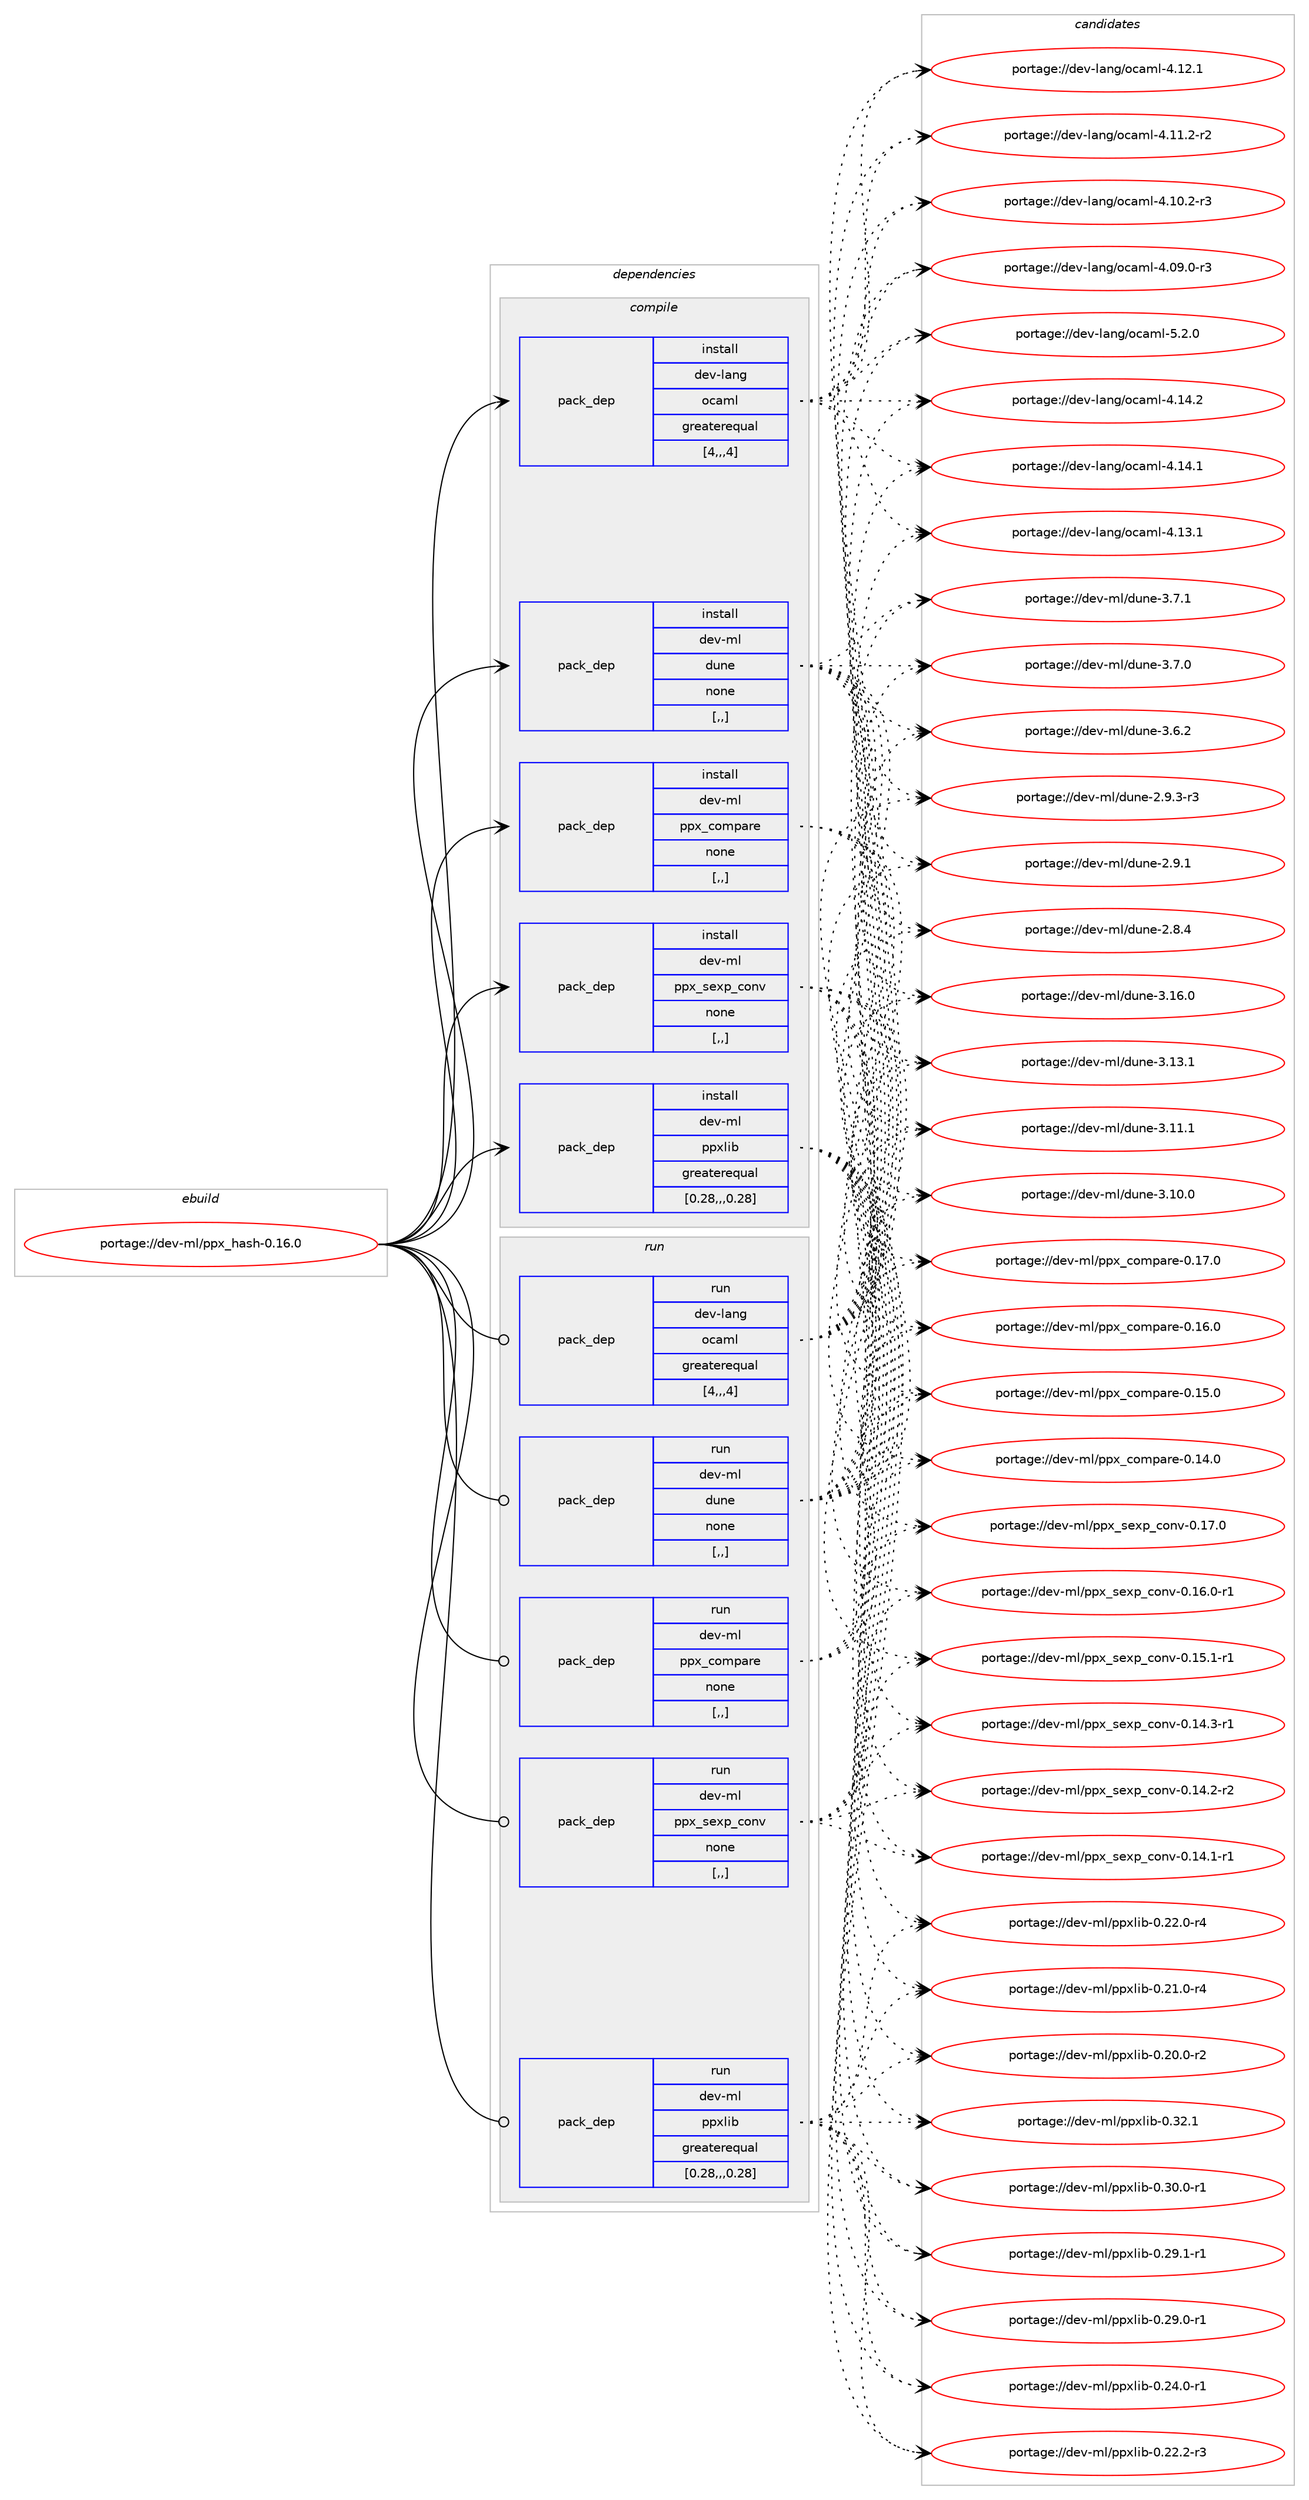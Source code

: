 digraph prolog {

# *************
# Graph options
# *************

newrank=true;
concentrate=true;
compound=true;
graph [rankdir=LR,fontname=Helvetica,fontsize=10,ranksep=1.5];#, ranksep=2.5, nodesep=0.2];
edge  [arrowhead=vee];
node  [fontname=Helvetica,fontsize=10];

# **********
# The ebuild
# **********

subgraph cluster_leftcol {
color=gray;
label=<<i>ebuild</i>>;
id [label="portage://dev-ml/ppx_hash-0.16.0", color=red, width=4, href="../dev-ml/ppx_hash-0.16.0.svg"];
}

# ****************
# The dependencies
# ****************

subgraph cluster_midcol {
color=gray;
label=<<i>dependencies</i>>;
subgraph cluster_compile {
fillcolor="#eeeeee";
style=filled;
label=<<i>compile</i>>;
subgraph pack92188 {
dependency123177 [label=<<TABLE BORDER="0" CELLBORDER="1" CELLSPACING="0" CELLPADDING="4" WIDTH="220"><TR><TD ROWSPAN="6" CELLPADDING="30">pack_dep</TD></TR><TR><TD WIDTH="110">install</TD></TR><TR><TD>dev-lang</TD></TR><TR><TD>ocaml</TD></TR><TR><TD>greaterequal</TD></TR><TR><TD>[4,,,4]</TD></TR></TABLE>>, shape=none, color=blue];
}
id:e -> dependency123177:w [weight=20,style="solid",arrowhead="vee"];
subgraph pack92189 {
dependency123178 [label=<<TABLE BORDER="0" CELLBORDER="1" CELLSPACING="0" CELLPADDING="4" WIDTH="220"><TR><TD ROWSPAN="6" CELLPADDING="30">pack_dep</TD></TR><TR><TD WIDTH="110">install</TD></TR><TR><TD>dev-ml</TD></TR><TR><TD>dune</TD></TR><TR><TD>none</TD></TR><TR><TD>[,,]</TD></TR></TABLE>>, shape=none, color=blue];
}
id:e -> dependency123178:w [weight=20,style="solid",arrowhead="vee"];
subgraph pack92190 {
dependency123179 [label=<<TABLE BORDER="0" CELLBORDER="1" CELLSPACING="0" CELLPADDING="4" WIDTH="220"><TR><TD ROWSPAN="6" CELLPADDING="30">pack_dep</TD></TR><TR><TD WIDTH="110">install</TD></TR><TR><TD>dev-ml</TD></TR><TR><TD>ppx_compare</TD></TR><TR><TD>none</TD></TR><TR><TD>[,,]</TD></TR></TABLE>>, shape=none, color=blue];
}
id:e -> dependency123179:w [weight=20,style="solid",arrowhead="vee"];
subgraph pack92191 {
dependency123180 [label=<<TABLE BORDER="0" CELLBORDER="1" CELLSPACING="0" CELLPADDING="4" WIDTH="220"><TR><TD ROWSPAN="6" CELLPADDING="30">pack_dep</TD></TR><TR><TD WIDTH="110">install</TD></TR><TR><TD>dev-ml</TD></TR><TR><TD>ppx_sexp_conv</TD></TR><TR><TD>none</TD></TR><TR><TD>[,,]</TD></TR></TABLE>>, shape=none, color=blue];
}
id:e -> dependency123180:w [weight=20,style="solid",arrowhead="vee"];
subgraph pack92192 {
dependency123181 [label=<<TABLE BORDER="0" CELLBORDER="1" CELLSPACING="0" CELLPADDING="4" WIDTH="220"><TR><TD ROWSPAN="6" CELLPADDING="30">pack_dep</TD></TR><TR><TD WIDTH="110">install</TD></TR><TR><TD>dev-ml</TD></TR><TR><TD>ppxlib</TD></TR><TR><TD>greaterequal</TD></TR><TR><TD>[0.28,,,0.28]</TD></TR></TABLE>>, shape=none, color=blue];
}
id:e -> dependency123181:w [weight=20,style="solid",arrowhead="vee"];
}
subgraph cluster_compileandrun {
fillcolor="#eeeeee";
style=filled;
label=<<i>compile and run</i>>;
}
subgraph cluster_run {
fillcolor="#eeeeee";
style=filled;
label=<<i>run</i>>;
subgraph pack92193 {
dependency123182 [label=<<TABLE BORDER="0" CELLBORDER="1" CELLSPACING="0" CELLPADDING="4" WIDTH="220"><TR><TD ROWSPAN="6" CELLPADDING="30">pack_dep</TD></TR><TR><TD WIDTH="110">run</TD></TR><TR><TD>dev-lang</TD></TR><TR><TD>ocaml</TD></TR><TR><TD>greaterequal</TD></TR><TR><TD>[4,,,4]</TD></TR></TABLE>>, shape=none, color=blue];
}
id:e -> dependency123182:w [weight=20,style="solid",arrowhead="odot"];
subgraph pack92194 {
dependency123183 [label=<<TABLE BORDER="0" CELLBORDER="1" CELLSPACING="0" CELLPADDING="4" WIDTH="220"><TR><TD ROWSPAN="6" CELLPADDING="30">pack_dep</TD></TR><TR><TD WIDTH="110">run</TD></TR><TR><TD>dev-ml</TD></TR><TR><TD>dune</TD></TR><TR><TD>none</TD></TR><TR><TD>[,,]</TD></TR></TABLE>>, shape=none, color=blue];
}
id:e -> dependency123183:w [weight=20,style="solid",arrowhead="odot"];
subgraph pack92195 {
dependency123184 [label=<<TABLE BORDER="0" CELLBORDER="1" CELLSPACING="0" CELLPADDING="4" WIDTH="220"><TR><TD ROWSPAN="6" CELLPADDING="30">pack_dep</TD></TR><TR><TD WIDTH="110">run</TD></TR><TR><TD>dev-ml</TD></TR><TR><TD>ppx_compare</TD></TR><TR><TD>none</TD></TR><TR><TD>[,,]</TD></TR></TABLE>>, shape=none, color=blue];
}
id:e -> dependency123184:w [weight=20,style="solid",arrowhead="odot"];
subgraph pack92196 {
dependency123185 [label=<<TABLE BORDER="0" CELLBORDER="1" CELLSPACING="0" CELLPADDING="4" WIDTH="220"><TR><TD ROWSPAN="6" CELLPADDING="30">pack_dep</TD></TR><TR><TD WIDTH="110">run</TD></TR><TR><TD>dev-ml</TD></TR><TR><TD>ppx_sexp_conv</TD></TR><TR><TD>none</TD></TR><TR><TD>[,,]</TD></TR></TABLE>>, shape=none, color=blue];
}
id:e -> dependency123185:w [weight=20,style="solid",arrowhead="odot"];
subgraph pack92197 {
dependency123186 [label=<<TABLE BORDER="0" CELLBORDER="1" CELLSPACING="0" CELLPADDING="4" WIDTH="220"><TR><TD ROWSPAN="6" CELLPADDING="30">pack_dep</TD></TR><TR><TD WIDTH="110">run</TD></TR><TR><TD>dev-ml</TD></TR><TR><TD>ppxlib</TD></TR><TR><TD>greaterequal</TD></TR><TR><TD>[0.28,,,0.28]</TD></TR></TABLE>>, shape=none, color=blue];
}
id:e -> dependency123186:w [weight=20,style="solid",arrowhead="odot"];
}
}

# **************
# The candidates
# **************

subgraph cluster_choices {
rank=same;
color=gray;
label=<<i>candidates</i>>;

subgraph choice92188 {
color=black;
nodesep=1;
choice1001011184510897110103471119997109108455346504648 [label="portage://dev-lang/ocaml-5.2.0", color=red, width=4,href="../dev-lang/ocaml-5.2.0.svg"];
choice100101118451089711010347111999710910845524649524650 [label="portage://dev-lang/ocaml-4.14.2", color=red, width=4,href="../dev-lang/ocaml-4.14.2.svg"];
choice100101118451089711010347111999710910845524649524649 [label="portage://dev-lang/ocaml-4.14.1", color=red, width=4,href="../dev-lang/ocaml-4.14.1.svg"];
choice100101118451089711010347111999710910845524649514649 [label="portage://dev-lang/ocaml-4.13.1", color=red, width=4,href="../dev-lang/ocaml-4.13.1.svg"];
choice100101118451089711010347111999710910845524649504649 [label="portage://dev-lang/ocaml-4.12.1", color=red, width=4,href="../dev-lang/ocaml-4.12.1.svg"];
choice1001011184510897110103471119997109108455246494946504511450 [label="portage://dev-lang/ocaml-4.11.2-r2", color=red, width=4,href="../dev-lang/ocaml-4.11.2-r2.svg"];
choice1001011184510897110103471119997109108455246494846504511451 [label="portage://dev-lang/ocaml-4.10.2-r3", color=red, width=4,href="../dev-lang/ocaml-4.10.2-r3.svg"];
choice1001011184510897110103471119997109108455246485746484511451 [label="portage://dev-lang/ocaml-4.09.0-r3", color=red, width=4,href="../dev-lang/ocaml-4.09.0-r3.svg"];
dependency123177:e -> choice1001011184510897110103471119997109108455346504648:w [style=dotted,weight="100"];
dependency123177:e -> choice100101118451089711010347111999710910845524649524650:w [style=dotted,weight="100"];
dependency123177:e -> choice100101118451089711010347111999710910845524649524649:w [style=dotted,weight="100"];
dependency123177:e -> choice100101118451089711010347111999710910845524649514649:w [style=dotted,weight="100"];
dependency123177:e -> choice100101118451089711010347111999710910845524649504649:w [style=dotted,weight="100"];
dependency123177:e -> choice1001011184510897110103471119997109108455246494946504511450:w [style=dotted,weight="100"];
dependency123177:e -> choice1001011184510897110103471119997109108455246494846504511451:w [style=dotted,weight="100"];
dependency123177:e -> choice1001011184510897110103471119997109108455246485746484511451:w [style=dotted,weight="100"];
}
subgraph choice92189 {
color=black;
nodesep=1;
choice100101118451091084710011711010145514649544648 [label="portage://dev-ml/dune-3.16.0", color=red, width=4,href="../dev-ml/dune-3.16.0.svg"];
choice100101118451091084710011711010145514649514649 [label="portage://dev-ml/dune-3.13.1", color=red, width=4,href="../dev-ml/dune-3.13.1.svg"];
choice100101118451091084710011711010145514649494649 [label="portage://dev-ml/dune-3.11.1", color=red, width=4,href="../dev-ml/dune-3.11.1.svg"];
choice100101118451091084710011711010145514649484648 [label="portage://dev-ml/dune-3.10.0", color=red, width=4,href="../dev-ml/dune-3.10.0.svg"];
choice1001011184510910847100117110101455146554649 [label="portage://dev-ml/dune-3.7.1", color=red, width=4,href="../dev-ml/dune-3.7.1.svg"];
choice1001011184510910847100117110101455146554648 [label="portage://dev-ml/dune-3.7.0", color=red, width=4,href="../dev-ml/dune-3.7.0.svg"];
choice1001011184510910847100117110101455146544650 [label="portage://dev-ml/dune-3.6.2", color=red, width=4,href="../dev-ml/dune-3.6.2.svg"];
choice10010111845109108471001171101014550465746514511451 [label="portage://dev-ml/dune-2.9.3-r3", color=red, width=4,href="../dev-ml/dune-2.9.3-r3.svg"];
choice1001011184510910847100117110101455046574649 [label="portage://dev-ml/dune-2.9.1", color=red, width=4,href="../dev-ml/dune-2.9.1.svg"];
choice1001011184510910847100117110101455046564652 [label="portage://dev-ml/dune-2.8.4", color=red, width=4,href="../dev-ml/dune-2.8.4.svg"];
dependency123178:e -> choice100101118451091084710011711010145514649544648:w [style=dotted,weight="100"];
dependency123178:e -> choice100101118451091084710011711010145514649514649:w [style=dotted,weight="100"];
dependency123178:e -> choice100101118451091084710011711010145514649494649:w [style=dotted,weight="100"];
dependency123178:e -> choice100101118451091084710011711010145514649484648:w [style=dotted,weight="100"];
dependency123178:e -> choice1001011184510910847100117110101455146554649:w [style=dotted,weight="100"];
dependency123178:e -> choice1001011184510910847100117110101455146554648:w [style=dotted,weight="100"];
dependency123178:e -> choice1001011184510910847100117110101455146544650:w [style=dotted,weight="100"];
dependency123178:e -> choice10010111845109108471001171101014550465746514511451:w [style=dotted,weight="100"];
dependency123178:e -> choice1001011184510910847100117110101455046574649:w [style=dotted,weight="100"];
dependency123178:e -> choice1001011184510910847100117110101455046564652:w [style=dotted,weight="100"];
}
subgraph choice92190 {
color=black;
nodesep=1;
choice100101118451091084711211212095991111091129711410145484649554648 [label="portage://dev-ml/ppx_compare-0.17.0", color=red, width=4,href="../dev-ml/ppx_compare-0.17.0.svg"];
choice100101118451091084711211212095991111091129711410145484649544648 [label="portage://dev-ml/ppx_compare-0.16.0", color=red, width=4,href="../dev-ml/ppx_compare-0.16.0.svg"];
choice100101118451091084711211212095991111091129711410145484649534648 [label="portage://dev-ml/ppx_compare-0.15.0", color=red, width=4,href="../dev-ml/ppx_compare-0.15.0.svg"];
choice100101118451091084711211212095991111091129711410145484649524648 [label="portage://dev-ml/ppx_compare-0.14.0", color=red, width=4,href="../dev-ml/ppx_compare-0.14.0.svg"];
dependency123179:e -> choice100101118451091084711211212095991111091129711410145484649554648:w [style=dotted,weight="100"];
dependency123179:e -> choice100101118451091084711211212095991111091129711410145484649544648:w [style=dotted,weight="100"];
dependency123179:e -> choice100101118451091084711211212095991111091129711410145484649534648:w [style=dotted,weight="100"];
dependency123179:e -> choice100101118451091084711211212095991111091129711410145484649524648:w [style=dotted,weight="100"];
}
subgraph choice92191 {
color=black;
nodesep=1;
choice100101118451091084711211212095115101120112959911111011845484649554648 [label="portage://dev-ml/ppx_sexp_conv-0.17.0", color=red, width=4,href="../dev-ml/ppx_sexp_conv-0.17.0.svg"];
choice1001011184510910847112112120951151011201129599111110118454846495446484511449 [label="portage://dev-ml/ppx_sexp_conv-0.16.0-r1", color=red, width=4,href="../dev-ml/ppx_sexp_conv-0.16.0-r1.svg"];
choice1001011184510910847112112120951151011201129599111110118454846495346494511449 [label="portage://dev-ml/ppx_sexp_conv-0.15.1-r1", color=red, width=4,href="../dev-ml/ppx_sexp_conv-0.15.1-r1.svg"];
choice1001011184510910847112112120951151011201129599111110118454846495246514511449 [label="portage://dev-ml/ppx_sexp_conv-0.14.3-r1", color=red, width=4,href="../dev-ml/ppx_sexp_conv-0.14.3-r1.svg"];
choice1001011184510910847112112120951151011201129599111110118454846495246504511450 [label="portage://dev-ml/ppx_sexp_conv-0.14.2-r2", color=red, width=4,href="../dev-ml/ppx_sexp_conv-0.14.2-r2.svg"];
choice1001011184510910847112112120951151011201129599111110118454846495246494511449 [label="portage://dev-ml/ppx_sexp_conv-0.14.1-r1", color=red, width=4,href="../dev-ml/ppx_sexp_conv-0.14.1-r1.svg"];
dependency123180:e -> choice100101118451091084711211212095115101120112959911111011845484649554648:w [style=dotted,weight="100"];
dependency123180:e -> choice1001011184510910847112112120951151011201129599111110118454846495446484511449:w [style=dotted,weight="100"];
dependency123180:e -> choice1001011184510910847112112120951151011201129599111110118454846495346494511449:w [style=dotted,weight="100"];
dependency123180:e -> choice1001011184510910847112112120951151011201129599111110118454846495246514511449:w [style=dotted,weight="100"];
dependency123180:e -> choice1001011184510910847112112120951151011201129599111110118454846495246504511450:w [style=dotted,weight="100"];
dependency123180:e -> choice1001011184510910847112112120951151011201129599111110118454846495246494511449:w [style=dotted,weight="100"];
}
subgraph choice92192 {
color=black;
nodesep=1;
choice10010111845109108471121121201081059845484651504649 [label="portage://dev-ml/ppxlib-0.32.1", color=red, width=4,href="../dev-ml/ppxlib-0.32.1.svg"];
choice100101118451091084711211212010810598454846514846484511449 [label="portage://dev-ml/ppxlib-0.30.0-r1", color=red, width=4,href="../dev-ml/ppxlib-0.30.0-r1.svg"];
choice100101118451091084711211212010810598454846505746494511449 [label="portage://dev-ml/ppxlib-0.29.1-r1", color=red, width=4,href="../dev-ml/ppxlib-0.29.1-r1.svg"];
choice100101118451091084711211212010810598454846505746484511449 [label="portage://dev-ml/ppxlib-0.29.0-r1", color=red, width=4,href="../dev-ml/ppxlib-0.29.0-r1.svg"];
choice100101118451091084711211212010810598454846505246484511449 [label="portage://dev-ml/ppxlib-0.24.0-r1", color=red, width=4,href="../dev-ml/ppxlib-0.24.0-r1.svg"];
choice100101118451091084711211212010810598454846505046504511451 [label="portage://dev-ml/ppxlib-0.22.2-r3", color=red, width=4,href="../dev-ml/ppxlib-0.22.2-r3.svg"];
choice100101118451091084711211212010810598454846505046484511452 [label="portage://dev-ml/ppxlib-0.22.0-r4", color=red, width=4,href="../dev-ml/ppxlib-0.22.0-r4.svg"];
choice100101118451091084711211212010810598454846504946484511452 [label="portage://dev-ml/ppxlib-0.21.0-r4", color=red, width=4,href="../dev-ml/ppxlib-0.21.0-r4.svg"];
choice100101118451091084711211212010810598454846504846484511450 [label="portage://dev-ml/ppxlib-0.20.0-r2", color=red, width=4,href="../dev-ml/ppxlib-0.20.0-r2.svg"];
dependency123181:e -> choice10010111845109108471121121201081059845484651504649:w [style=dotted,weight="100"];
dependency123181:e -> choice100101118451091084711211212010810598454846514846484511449:w [style=dotted,weight="100"];
dependency123181:e -> choice100101118451091084711211212010810598454846505746494511449:w [style=dotted,weight="100"];
dependency123181:e -> choice100101118451091084711211212010810598454846505746484511449:w [style=dotted,weight="100"];
dependency123181:e -> choice100101118451091084711211212010810598454846505246484511449:w [style=dotted,weight="100"];
dependency123181:e -> choice100101118451091084711211212010810598454846505046504511451:w [style=dotted,weight="100"];
dependency123181:e -> choice100101118451091084711211212010810598454846505046484511452:w [style=dotted,weight="100"];
dependency123181:e -> choice100101118451091084711211212010810598454846504946484511452:w [style=dotted,weight="100"];
dependency123181:e -> choice100101118451091084711211212010810598454846504846484511450:w [style=dotted,weight="100"];
}
subgraph choice92193 {
color=black;
nodesep=1;
choice1001011184510897110103471119997109108455346504648 [label="portage://dev-lang/ocaml-5.2.0", color=red, width=4,href="../dev-lang/ocaml-5.2.0.svg"];
choice100101118451089711010347111999710910845524649524650 [label="portage://dev-lang/ocaml-4.14.2", color=red, width=4,href="../dev-lang/ocaml-4.14.2.svg"];
choice100101118451089711010347111999710910845524649524649 [label="portage://dev-lang/ocaml-4.14.1", color=red, width=4,href="../dev-lang/ocaml-4.14.1.svg"];
choice100101118451089711010347111999710910845524649514649 [label="portage://dev-lang/ocaml-4.13.1", color=red, width=4,href="../dev-lang/ocaml-4.13.1.svg"];
choice100101118451089711010347111999710910845524649504649 [label="portage://dev-lang/ocaml-4.12.1", color=red, width=4,href="../dev-lang/ocaml-4.12.1.svg"];
choice1001011184510897110103471119997109108455246494946504511450 [label="portage://dev-lang/ocaml-4.11.2-r2", color=red, width=4,href="../dev-lang/ocaml-4.11.2-r2.svg"];
choice1001011184510897110103471119997109108455246494846504511451 [label="portage://dev-lang/ocaml-4.10.2-r3", color=red, width=4,href="../dev-lang/ocaml-4.10.2-r3.svg"];
choice1001011184510897110103471119997109108455246485746484511451 [label="portage://dev-lang/ocaml-4.09.0-r3", color=red, width=4,href="../dev-lang/ocaml-4.09.0-r3.svg"];
dependency123182:e -> choice1001011184510897110103471119997109108455346504648:w [style=dotted,weight="100"];
dependency123182:e -> choice100101118451089711010347111999710910845524649524650:w [style=dotted,weight="100"];
dependency123182:e -> choice100101118451089711010347111999710910845524649524649:w [style=dotted,weight="100"];
dependency123182:e -> choice100101118451089711010347111999710910845524649514649:w [style=dotted,weight="100"];
dependency123182:e -> choice100101118451089711010347111999710910845524649504649:w [style=dotted,weight="100"];
dependency123182:e -> choice1001011184510897110103471119997109108455246494946504511450:w [style=dotted,weight="100"];
dependency123182:e -> choice1001011184510897110103471119997109108455246494846504511451:w [style=dotted,weight="100"];
dependency123182:e -> choice1001011184510897110103471119997109108455246485746484511451:w [style=dotted,weight="100"];
}
subgraph choice92194 {
color=black;
nodesep=1;
choice100101118451091084710011711010145514649544648 [label="portage://dev-ml/dune-3.16.0", color=red, width=4,href="../dev-ml/dune-3.16.0.svg"];
choice100101118451091084710011711010145514649514649 [label="portage://dev-ml/dune-3.13.1", color=red, width=4,href="../dev-ml/dune-3.13.1.svg"];
choice100101118451091084710011711010145514649494649 [label="portage://dev-ml/dune-3.11.1", color=red, width=4,href="../dev-ml/dune-3.11.1.svg"];
choice100101118451091084710011711010145514649484648 [label="portage://dev-ml/dune-3.10.0", color=red, width=4,href="../dev-ml/dune-3.10.0.svg"];
choice1001011184510910847100117110101455146554649 [label="portage://dev-ml/dune-3.7.1", color=red, width=4,href="../dev-ml/dune-3.7.1.svg"];
choice1001011184510910847100117110101455146554648 [label="portage://dev-ml/dune-3.7.0", color=red, width=4,href="../dev-ml/dune-3.7.0.svg"];
choice1001011184510910847100117110101455146544650 [label="portage://dev-ml/dune-3.6.2", color=red, width=4,href="../dev-ml/dune-3.6.2.svg"];
choice10010111845109108471001171101014550465746514511451 [label="portage://dev-ml/dune-2.9.3-r3", color=red, width=4,href="../dev-ml/dune-2.9.3-r3.svg"];
choice1001011184510910847100117110101455046574649 [label="portage://dev-ml/dune-2.9.1", color=red, width=4,href="../dev-ml/dune-2.9.1.svg"];
choice1001011184510910847100117110101455046564652 [label="portage://dev-ml/dune-2.8.4", color=red, width=4,href="../dev-ml/dune-2.8.4.svg"];
dependency123183:e -> choice100101118451091084710011711010145514649544648:w [style=dotted,weight="100"];
dependency123183:e -> choice100101118451091084710011711010145514649514649:w [style=dotted,weight="100"];
dependency123183:e -> choice100101118451091084710011711010145514649494649:w [style=dotted,weight="100"];
dependency123183:e -> choice100101118451091084710011711010145514649484648:w [style=dotted,weight="100"];
dependency123183:e -> choice1001011184510910847100117110101455146554649:w [style=dotted,weight="100"];
dependency123183:e -> choice1001011184510910847100117110101455146554648:w [style=dotted,weight="100"];
dependency123183:e -> choice1001011184510910847100117110101455146544650:w [style=dotted,weight="100"];
dependency123183:e -> choice10010111845109108471001171101014550465746514511451:w [style=dotted,weight="100"];
dependency123183:e -> choice1001011184510910847100117110101455046574649:w [style=dotted,weight="100"];
dependency123183:e -> choice1001011184510910847100117110101455046564652:w [style=dotted,weight="100"];
}
subgraph choice92195 {
color=black;
nodesep=1;
choice100101118451091084711211212095991111091129711410145484649554648 [label="portage://dev-ml/ppx_compare-0.17.0", color=red, width=4,href="../dev-ml/ppx_compare-0.17.0.svg"];
choice100101118451091084711211212095991111091129711410145484649544648 [label="portage://dev-ml/ppx_compare-0.16.0", color=red, width=4,href="../dev-ml/ppx_compare-0.16.0.svg"];
choice100101118451091084711211212095991111091129711410145484649534648 [label="portage://dev-ml/ppx_compare-0.15.0", color=red, width=4,href="../dev-ml/ppx_compare-0.15.0.svg"];
choice100101118451091084711211212095991111091129711410145484649524648 [label="portage://dev-ml/ppx_compare-0.14.0", color=red, width=4,href="../dev-ml/ppx_compare-0.14.0.svg"];
dependency123184:e -> choice100101118451091084711211212095991111091129711410145484649554648:w [style=dotted,weight="100"];
dependency123184:e -> choice100101118451091084711211212095991111091129711410145484649544648:w [style=dotted,weight="100"];
dependency123184:e -> choice100101118451091084711211212095991111091129711410145484649534648:w [style=dotted,weight="100"];
dependency123184:e -> choice100101118451091084711211212095991111091129711410145484649524648:w [style=dotted,weight="100"];
}
subgraph choice92196 {
color=black;
nodesep=1;
choice100101118451091084711211212095115101120112959911111011845484649554648 [label="portage://dev-ml/ppx_sexp_conv-0.17.0", color=red, width=4,href="../dev-ml/ppx_sexp_conv-0.17.0.svg"];
choice1001011184510910847112112120951151011201129599111110118454846495446484511449 [label="portage://dev-ml/ppx_sexp_conv-0.16.0-r1", color=red, width=4,href="../dev-ml/ppx_sexp_conv-0.16.0-r1.svg"];
choice1001011184510910847112112120951151011201129599111110118454846495346494511449 [label="portage://dev-ml/ppx_sexp_conv-0.15.1-r1", color=red, width=4,href="../dev-ml/ppx_sexp_conv-0.15.1-r1.svg"];
choice1001011184510910847112112120951151011201129599111110118454846495246514511449 [label="portage://dev-ml/ppx_sexp_conv-0.14.3-r1", color=red, width=4,href="../dev-ml/ppx_sexp_conv-0.14.3-r1.svg"];
choice1001011184510910847112112120951151011201129599111110118454846495246504511450 [label="portage://dev-ml/ppx_sexp_conv-0.14.2-r2", color=red, width=4,href="../dev-ml/ppx_sexp_conv-0.14.2-r2.svg"];
choice1001011184510910847112112120951151011201129599111110118454846495246494511449 [label="portage://dev-ml/ppx_sexp_conv-0.14.1-r1", color=red, width=4,href="../dev-ml/ppx_sexp_conv-0.14.1-r1.svg"];
dependency123185:e -> choice100101118451091084711211212095115101120112959911111011845484649554648:w [style=dotted,weight="100"];
dependency123185:e -> choice1001011184510910847112112120951151011201129599111110118454846495446484511449:w [style=dotted,weight="100"];
dependency123185:e -> choice1001011184510910847112112120951151011201129599111110118454846495346494511449:w [style=dotted,weight="100"];
dependency123185:e -> choice1001011184510910847112112120951151011201129599111110118454846495246514511449:w [style=dotted,weight="100"];
dependency123185:e -> choice1001011184510910847112112120951151011201129599111110118454846495246504511450:w [style=dotted,weight="100"];
dependency123185:e -> choice1001011184510910847112112120951151011201129599111110118454846495246494511449:w [style=dotted,weight="100"];
}
subgraph choice92197 {
color=black;
nodesep=1;
choice10010111845109108471121121201081059845484651504649 [label="portage://dev-ml/ppxlib-0.32.1", color=red, width=4,href="../dev-ml/ppxlib-0.32.1.svg"];
choice100101118451091084711211212010810598454846514846484511449 [label="portage://dev-ml/ppxlib-0.30.0-r1", color=red, width=4,href="../dev-ml/ppxlib-0.30.0-r1.svg"];
choice100101118451091084711211212010810598454846505746494511449 [label="portage://dev-ml/ppxlib-0.29.1-r1", color=red, width=4,href="../dev-ml/ppxlib-0.29.1-r1.svg"];
choice100101118451091084711211212010810598454846505746484511449 [label="portage://dev-ml/ppxlib-0.29.0-r1", color=red, width=4,href="../dev-ml/ppxlib-0.29.0-r1.svg"];
choice100101118451091084711211212010810598454846505246484511449 [label="portage://dev-ml/ppxlib-0.24.0-r1", color=red, width=4,href="../dev-ml/ppxlib-0.24.0-r1.svg"];
choice100101118451091084711211212010810598454846505046504511451 [label="portage://dev-ml/ppxlib-0.22.2-r3", color=red, width=4,href="../dev-ml/ppxlib-0.22.2-r3.svg"];
choice100101118451091084711211212010810598454846505046484511452 [label="portage://dev-ml/ppxlib-0.22.0-r4", color=red, width=4,href="../dev-ml/ppxlib-0.22.0-r4.svg"];
choice100101118451091084711211212010810598454846504946484511452 [label="portage://dev-ml/ppxlib-0.21.0-r4", color=red, width=4,href="../dev-ml/ppxlib-0.21.0-r4.svg"];
choice100101118451091084711211212010810598454846504846484511450 [label="portage://dev-ml/ppxlib-0.20.0-r2", color=red, width=4,href="../dev-ml/ppxlib-0.20.0-r2.svg"];
dependency123186:e -> choice10010111845109108471121121201081059845484651504649:w [style=dotted,weight="100"];
dependency123186:e -> choice100101118451091084711211212010810598454846514846484511449:w [style=dotted,weight="100"];
dependency123186:e -> choice100101118451091084711211212010810598454846505746494511449:w [style=dotted,weight="100"];
dependency123186:e -> choice100101118451091084711211212010810598454846505746484511449:w [style=dotted,weight="100"];
dependency123186:e -> choice100101118451091084711211212010810598454846505246484511449:w [style=dotted,weight="100"];
dependency123186:e -> choice100101118451091084711211212010810598454846505046504511451:w [style=dotted,weight="100"];
dependency123186:e -> choice100101118451091084711211212010810598454846505046484511452:w [style=dotted,weight="100"];
dependency123186:e -> choice100101118451091084711211212010810598454846504946484511452:w [style=dotted,weight="100"];
dependency123186:e -> choice100101118451091084711211212010810598454846504846484511450:w [style=dotted,weight="100"];
}
}

}
